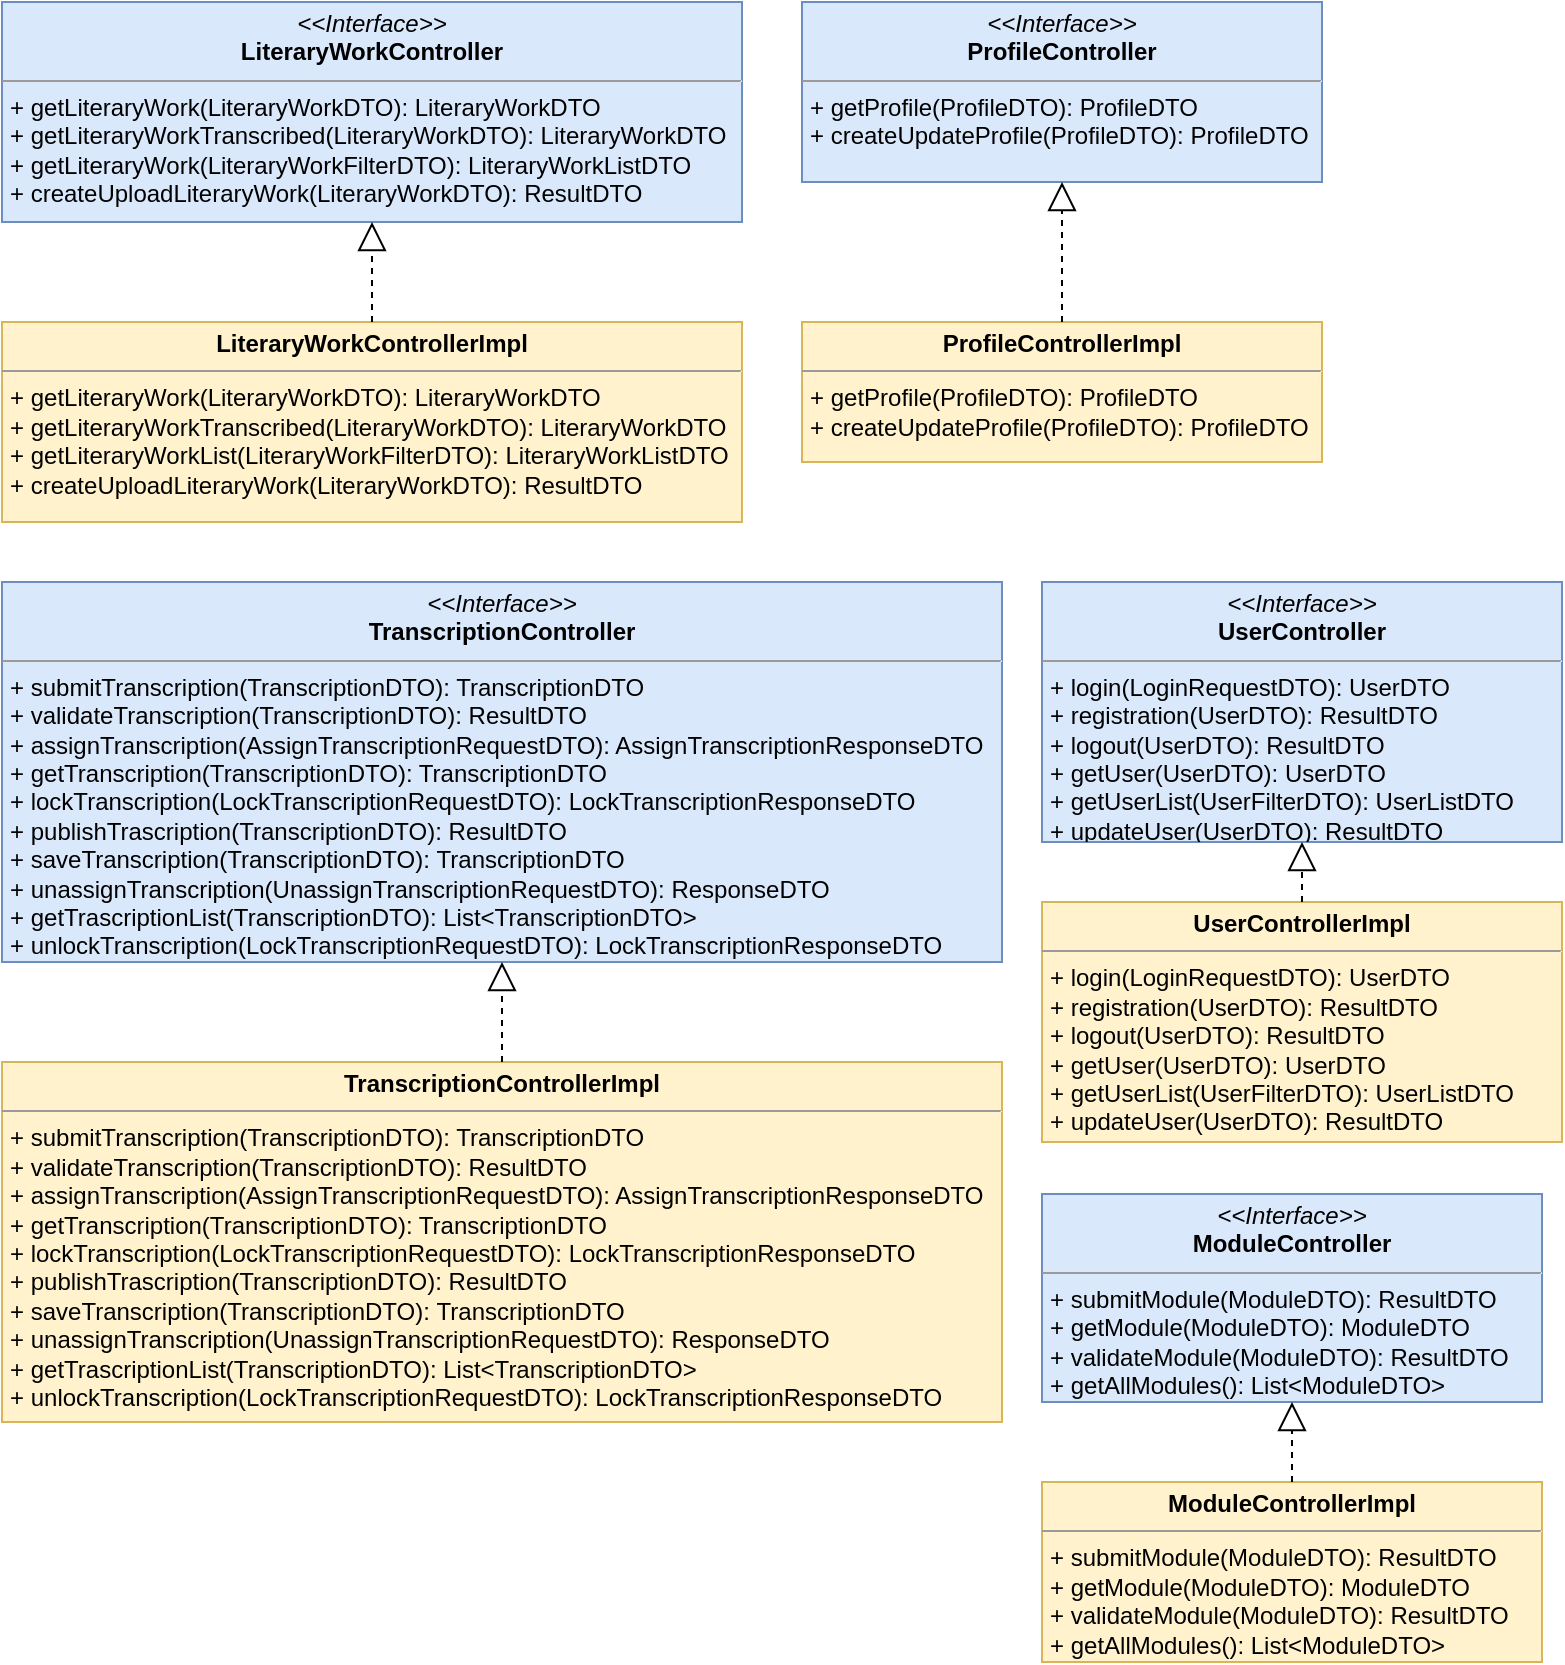 <mxfile version="12.1.9" type="device" pages="1"><diagram id="q4cFodYw-TBzlHbiW_eS" name="Page-1"><mxGraphModel dx="1038" dy="531" grid="1" gridSize="10" guides="1" tooltips="1" connect="1" arrows="1" fold="1" page="1" pageScale="1" pageWidth="827" pageHeight="1169" math="0" shadow="0"><root><mxCell id="0"/><mxCell id="1" parent="0"/><mxCell id="9nqBZvQwRrFpqeL6nFMv-11" value="&lt;p style=&quot;margin: 0px ; margin-top: 4px ; text-align: center&quot;&gt;&lt;i&gt;&amp;lt;&amp;lt;Interface&amp;gt;&amp;gt;&lt;/i&gt;&lt;br&gt;&lt;b&gt;LiteraryWorkController&lt;/b&gt;&lt;/p&gt;&lt;hr size=&quot;1&quot;&gt;&lt;p style=&quot;margin: 0px 0px 0px 4px&quot;&gt;+ getLiteraryWork(LiteraryWorkDTO): LiteraryWorkDTO&lt;br&gt;+ getLiteraryWorkTranscribed(LiteraryWorkDTO): LiteraryWorkDTO&lt;/p&gt;&lt;p style=&quot;margin: 0px 0px 0px 4px&quot;&gt;+ getLiteraryWork(LiteraryWorkFilterDTO): LiteraryWorkListDTO&lt;/p&gt;&lt;p style=&quot;margin: 0px 0px 0px 4px&quot;&gt;+ createUploadLiteraryWork(LiteraryWorkDTO):&amp;nbsp;ResultDTO&lt;/p&gt;&lt;p&gt;&lt;br&gt;&lt;/p&gt;&lt;p&gt;&lt;br&gt;&lt;/p&gt;" style="verticalAlign=top;align=left;overflow=fill;fontSize=12;fontFamily=Helvetica;html=1;fillColor=#dae8fc;strokeColor=#6c8ebf;" parent="1" vertex="1"><mxGeometry x="40" y="40" width="370" height="110" as="geometry"/></mxCell><mxCell id="9nqBZvQwRrFpqeL6nFMv-12" value="&lt;p style=&quot;margin: 0px ; margin-top: 4px ; text-align: center&quot;&gt;&lt;b&gt;LiteraryWorkControllerImpl&lt;/b&gt;&lt;/p&gt;&lt;hr size=&quot;1&quot;&gt;&lt;p style=&quot;margin: 0px 0px 0px 4px&quot;&gt;+ getLiteraryWork(LiteraryWorkDTO): LiteraryWorkDTO&lt;/p&gt;&lt;p style=&quot;margin: 0px 0px 0px 4px&quot;&gt;+ getLiteraryWorkTranscribed(LiteraryWorkDTO): LiteraryWorkDTO&lt;br&gt;&lt;/p&gt;&lt;p style=&quot;margin: 0px 0px 0px 4px&quot;&gt;+ getLiteraryWorkList(LiteraryWorkFilterDTO): LiteraryWorkListDTO&lt;/p&gt;&lt;p style=&quot;margin: 0px 0px 0px 4px&quot;&gt;+ createUploadLiteraryWork(LiteraryWorkDTO):&amp;nbsp;ResultDTO&lt;/p&gt;&lt;div&gt;&lt;span&gt;&lt;br&gt;&lt;/span&gt;&lt;/div&gt;&lt;div&gt;&lt;span&gt;&lt;br&gt;&lt;/span&gt;&lt;/div&gt;&lt;p&gt;&lt;span&gt;&lt;br&gt;&lt;/span&gt;&lt;/p&gt;&lt;p&gt;&lt;span&gt;&lt;br&gt;&lt;/span&gt;&lt;/p&gt;&lt;p&gt;&lt;span&gt;&lt;br&gt;&lt;/span&gt;&lt;/p&gt;&lt;p&gt;&lt;br&gt;&lt;/p&gt;&lt;p&gt;&lt;br&gt;&lt;/p&gt;&lt;p&gt;&lt;br&gt;&lt;/p&gt;" style="verticalAlign=top;align=left;overflow=fill;fontSize=12;fontFamily=Helvetica;html=1;fillColor=#fff2cc;strokeColor=#d6b656;" parent="1" vertex="1"><mxGeometry x="40" y="200" width="370" height="100" as="geometry"/></mxCell><mxCell id="9nqBZvQwRrFpqeL6nFMv-13" value="" style="endArrow=block;dashed=1;endFill=0;endSize=12;html=1;" parent="1" source="9nqBZvQwRrFpqeL6nFMv-12" target="9nqBZvQwRrFpqeL6nFMv-11" edge="1"><mxGeometry width="160" relative="1" as="geometry"><mxPoint x="160" y="170" as="sourcePoint"/><mxPoint x="320" y="170" as="targetPoint"/></mxGeometry></mxCell><mxCell id="9nqBZvQwRrFpqeL6nFMv-14" value="&lt;p style=&quot;margin: 0px ; margin-top: 4px ; text-align: center&quot;&gt;&lt;i&gt;&amp;lt;&amp;lt;Interface&amp;gt;&amp;gt;&lt;/i&gt;&lt;br&gt;&lt;b&gt;ProfileController&lt;/b&gt;&lt;/p&gt;&lt;hr size=&quot;1&quot;&gt;&lt;p style=&quot;margin: 0px ; margin-left: 4px&quot;&gt;+ getProfile(ProfileDTO): ProfileDTO&lt;br&gt;+ createUpdateProfile(ProfileDTO): ProfileDTO&lt;/p&gt;&lt;p&gt;&lt;br&gt;&lt;/p&gt;" style="verticalAlign=top;align=left;overflow=fill;fontSize=12;fontFamily=Helvetica;html=1;fillColor=#dae8fc;strokeColor=#6c8ebf;" parent="1" vertex="1"><mxGeometry x="440" y="40" width="260" height="90" as="geometry"/></mxCell><mxCell id="9nqBZvQwRrFpqeL6nFMv-15" value="&lt;p style=&quot;margin: 0px ; margin-top: 4px ; text-align: center&quot;&gt;&lt;b&gt;ProfileControllerImpl&lt;/b&gt;&lt;/p&gt;&lt;hr size=&quot;1&quot;&gt;&lt;p style=&quot;margin: 0px ; margin-left: 4px&quot;&gt;+ getProfile(ProfileDTO): ProfileDTO&lt;br&gt;+ createUpdateProfile(ProfileDTO): ProfileDTO&lt;/p&gt;&lt;div&gt;&lt;span&gt;&lt;br&gt;&lt;/span&gt;&lt;/div&gt;&lt;div&gt;&lt;span&gt;&lt;br&gt;&lt;/span&gt;&lt;/div&gt;&lt;p&gt;&lt;span&gt;&lt;br&gt;&lt;/span&gt;&lt;/p&gt;&lt;p&gt;&lt;span&gt;&lt;br&gt;&lt;/span&gt;&lt;/p&gt;&lt;p&gt;&lt;span&gt;&lt;br&gt;&lt;/span&gt;&lt;/p&gt;&lt;p&gt;&lt;br&gt;&lt;/p&gt;&lt;p&gt;&lt;br&gt;&lt;/p&gt;&lt;p&gt;&lt;br&gt;&lt;/p&gt;" style="verticalAlign=top;align=left;overflow=fill;fontSize=12;fontFamily=Helvetica;html=1;fillColor=#fff2cc;strokeColor=#d6b656;" parent="1" vertex="1"><mxGeometry x="440" y="200" width="260" height="70" as="geometry"/></mxCell><mxCell id="9nqBZvQwRrFpqeL6nFMv-16" value="" style="endArrow=block;dashed=1;endFill=0;endSize=12;html=1;" parent="1" source="9nqBZvQwRrFpqeL6nFMv-15" target="9nqBZvQwRrFpqeL6nFMv-14" edge="1"><mxGeometry width="160" relative="1" as="geometry"><mxPoint x="480" y="160" as="sourcePoint"/><mxPoint x="640" y="160" as="targetPoint"/></mxGeometry></mxCell><mxCell id="9nqBZvQwRrFpqeL6nFMv-17" value="&lt;p style=&quot;margin: 0px ; margin-top: 4px ; text-align: center&quot;&gt;&lt;i&gt;&amp;lt;&amp;lt;Interface&amp;gt;&amp;gt;&lt;/i&gt;&lt;br&gt;&lt;b&gt;TranscriptionController&lt;/b&gt;&lt;/p&gt;&lt;hr size=&quot;1&quot;&gt;&lt;p style=&quot;margin: 0px 0px 0px 4px&quot;&gt;+ submitTranscription(TranscriptionDTO): TranscriptionDTO&lt;br&gt;+ validateTranscription(TranscriptionDTO): ResultDTO&lt;/p&gt;&lt;p style=&quot;margin: 0px 0px 0px 4px&quot;&gt;+ assignTranscription(AssignTranscriptionRequestDTO): AssignTranscriptionResponseDTO&lt;/p&gt;&lt;p style=&quot;margin: 0px 0px 0px 4px&quot;&gt;+&amp;nbsp;getTranscription(TranscriptionDTO): TranscriptionDTO&lt;/p&gt;&lt;p style=&quot;margin: 0px 0px 0px 4px&quot;&gt;+&amp;nbsp;lockTranscription(LockTranscriptionRequestDTO):&amp;nbsp;LockTranscriptionResponseDTO&lt;/p&gt;&lt;p style=&quot;margin: 0px 0px 0px 4px&quot;&gt;+&amp;nbsp;publishTrascription(TranscriptionDTO): ResultDTO&lt;/p&gt;&lt;p style=&quot;margin: 0px 0px 0px 4px&quot;&gt;+ saveTranscription(TranscriptionDTO):&amp;nbsp;TranscriptionDTO&lt;/p&gt;&lt;p style=&quot;margin: 0px 0px 0px 4px&quot;&gt;+&amp;nbsp;unassignTranscription(UnassignTranscriptionRequestDTO): ResponseDTO&lt;/p&gt;&lt;p style=&quot;margin: 0px 0px 0px 4px&quot;&gt;+&amp;nbsp;getTrascriptionList(TranscriptionDTO):&amp;nbsp;List&amp;lt;TranscriptionDTO&amp;gt;&lt;/p&gt;&lt;p style=&quot;margin: 0px 0px 0px 4px&quot;&gt;+&amp;nbsp;unlockTranscription(LockTranscriptionRequestDTO):&amp;nbsp;LockTranscriptionResponseDTO&lt;/p&gt;&lt;p style=&quot;margin: 0px ; margin-left: 4px&quot;&gt;&lt;br&gt;&lt;/p&gt;&lt;p&gt;&lt;br&gt;&lt;/p&gt;&lt;p&gt;&lt;br&gt;&lt;/p&gt;&lt;p&gt;&lt;br&gt;&lt;/p&gt;&lt;p&gt;&lt;br&gt;&lt;/p&gt;" style="verticalAlign=top;align=left;overflow=fill;fontSize=12;fontFamily=Helvetica;html=1;fillColor=#dae8fc;strokeColor=#6c8ebf;" parent="1" vertex="1"><mxGeometry x="40" y="330" width="500" height="190" as="geometry"/></mxCell><mxCell id="9nqBZvQwRrFpqeL6nFMv-18" value="&lt;p style=&quot;margin: 0px ; margin-top: 4px ; text-align: center&quot;&gt;&lt;b&gt;TranscriptionControllerImpl&lt;/b&gt;&lt;/p&gt;&lt;hr size=&quot;1&quot;&gt;&lt;p style=&quot;margin: 0px 0px 0px 4px&quot;&gt;+ submitTranscription(TranscriptionDTO): TranscriptionDTO&lt;br&gt;+ validateTranscription(TranscriptionDTO): ResultDTO&lt;/p&gt;&lt;p style=&quot;margin: 0px 0px 0px 4px&quot;&gt;+ assignTranscription(AssignTranscriptionRequestDTO): AssignTranscriptionResponseDTO&lt;/p&gt;&lt;p style=&quot;margin: 0px 0px 0px 4px&quot;&gt;+&amp;nbsp;getTranscription(TranscriptionDTO): TranscriptionDTO&lt;/p&gt;&lt;p style=&quot;margin: 0px 0px 0px 4px&quot;&gt;+&amp;nbsp;lockTranscription(LockTranscriptionRequestDTO):&amp;nbsp;LockTranscriptionResponseDTO&lt;/p&gt;&lt;p style=&quot;margin: 0px 0px 0px 4px&quot;&gt;+&amp;nbsp;publishTrascription(TranscriptionDTO): ResultDTO&lt;/p&gt;&lt;p style=&quot;margin: 0px 0px 0px 4px&quot;&gt;+ saveTranscription(TranscriptionDTO):&amp;nbsp;TranscriptionDTO&lt;/p&gt;&lt;p style=&quot;margin: 0px 0px 0px 4px&quot;&gt;+&amp;nbsp;unassignTranscription(UnassignTranscriptionRequestDTO): ResponseDTO&lt;/p&gt;&lt;p style=&quot;margin: 0px 0px 0px 4px&quot;&gt;+&amp;nbsp;getTrascriptionList(TranscriptionDTO):&amp;nbsp;List&amp;lt;TranscriptionDTO&amp;gt;&lt;/p&gt;&lt;p style=&quot;margin: 0px 0px 0px 4px&quot;&gt;+&amp;nbsp;unlockTranscription(LockTranscriptionRequestDTO):&amp;nbsp;LockTranscriptionResponseDTO&lt;/p&gt;&lt;p&gt;&lt;span&gt;&lt;br&gt;&lt;/span&gt;&lt;/p&gt;&lt;div&gt;&lt;span&gt;&lt;br&gt;&lt;/span&gt;&lt;/div&gt;&lt;div&gt;&lt;span&gt;&lt;br&gt;&lt;/span&gt;&lt;/div&gt;&lt;p&gt;&lt;span&gt;&lt;br&gt;&lt;/span&gt;&lt;/p&gt;&lt;p&gt;&lt;span&gt;&lt;br&gt;&lt;/span&gt;&lt;/p&gt;&lt;p&gt;&lt;span&gt;&lt;br&gt;&lt;/span&gt;&lt;/p&gt;&lt;p&gt;&lt;br&gt;&lt;/p&gt;&lt;p&gt;&lt;br&gt;&lt;/p&gt;&lt;p&gt;&lt;br&gt;&lt;/p&gt;" style="verticalAlign=top;align=left;overflow=fill;fontSize=12;fontFamily=Helvetica;html=1;fillColor=#fff2cc;strokeColor=#d6b656;" parent="1" vertex="1"><mxGeometry x="40" y="570" width="500" height="180" as="geometry"/></mxCell><mxCell id="9nqBZvQwRrFpqeL6nFMv-19" value="" style="endArrow=block;dashed=1;endFill=0;endSize=12;html=1;" parent="1" source="9nqBZvQwRrFpqeL6nFMv-18" target="9nqBZvQwRrFpqeL6nFMv-17" edge="1"><mxGeometry width="160" relative="1" as="geometry"><mxPoint x="200" y="510" as="sourcePoint"/><mxPoint x="360" y="510" as="targetPoint"/></mxGeometry></mxCell><mxCell id="9nqBZvQwRrFpqeL6nFMv-20" value="&lt;p style=&quot;margin: 0px ; margin-top: 4px ; text-align: center&quot;&gt;&lt;i&gt;&amp;lt;&amp;lt;Interface&amp;gt;&amp;gt;&lt;/i&gt;&lt;br&gt;&lt;b&gt;ModuleController&lt;/b&gt;&lt;/p&gt;&lt;hr size=&quot;1&quot;&gt;&lt;p style=&quot;margin: 0px 0px 0px 4px&quot;&gt;+ submitModule(ModuleDTO):&amp;nbsp;ResultDTO&lt;br&gt;+ getModule(ModuleDTO): ModuleDTO&lt;/p&gt;&lt;p style=&quot;margin: 0px 0px 0px 4px&quot;&gt;+ validateModule(ModuleDTO): ResultDTO&lt;/p&gt;&lt;p style=&quot;margin: 0px 0px 0px 4px&quot;&gt;+ getAllModules():&amp;nbsp;List&amp;lt;ModuleDTO&amp;gt;&lt;/p&gt;&lt;p&gt;&lt;br&gt;&lt;/p&gt;" style="verticalAlign=top;align=left;overflow=fill;fontSize=12;fontFamily=Helvetica;html=1;fillColor=#dae8fc;strokeColor=#6c8ebf;" parent="1" vertex="1"><mxGeometry x="560" y="636" width="250" height="104" as="geometry"/></mxCell><mxCell id="9nqBZvQwRrFpqeL6nFMv-21" value="&lt;p style=&quot;margin: 0px ; margin-top: 4px ; text-align: center&quot;&gt;&lt;b&gt;ModuleControllerImpl&lt;/b&gt;&lt;/p&gt;&lt;hr size=&quot;1&quot;&gt;&lt;p style=&quot;margin: 0px 0px 0px 4px&quot;&gt;+ submitModule(ModuleDTO): ResultDTO&lt;/p&gt;&lt;p style=&quot;margin: 0px 0px 0px 4px&quot;&gt;+ getModule(ModuleDTO): ModuleDTO&lt;/p&gt;&lt;p style=&quot;margin: 0px 0px 0px 4px&quot;&gt;+ validateModule(ModuleDTO): ResultDTO&lt;/p&gt;&lt;p style=&quot;margin: 0px 0px 0px 4px&quot;&gt;+ getAllModules(): List&amp;lt;ModuleDTO&amp;gt;&lt;/p&gt;&lt;div&gt;&lt;span&gt;&lt;br&gt;&lt;/span&gt;&lt;/div&gt;&lt;p&gt;&lt;span&gt;&lt;br&gt;&lt;/span&gt;&lt;/p&gt;&lt;p&gt;&lt;span&gt;&lt;br&gt;&lt;/span&gt;&lt;/p&gt;&lt;p&gt;&lt;span&gt;&lt;br&gt;&lt;/span&gt;&lt;/p&gt;&lt;p&gt;&lt;br&gt;&lt;/p&gt;&lt;p&gt;&lt;br&gt;&lt;/p&gt;&lt;p&gt;&lt;br&gt;&lt;/p&gt;" style="verticalAlign=top;align=left;overflow=fill;fontSize=12;fontFamily=Helvetica;html=1;fillColor=#fff2cc;strokeColor=#d6b656;" parent="1" vertex="1"><mxGeometry x="560" y="780" width="250" height="90" as="geometry"/></mxCell><mxCell id="9nqBZvQwRrFpqeL6nFMv-22" value="" style="endArrow=block;dashed=1;endFill=0;endSize=12;html=1;" parent="1" source="9nqBZvQwRrFpqeL6nFMv-21" target="9nqBZvQwRrFpqeL6nFMv-20" edge="1"><mxGeometry width="160" relative="1" as="geometry"><mxPoint x="80" y="820" as="sourcePoint"/><mxPoint x="240" y="820" as="targetPoint"/></mxGeometry></mxCell><mxCell id="9nqBZvQwRrFpqeL6nFMv-23" value="&lt;p style=&quot;margin: 0px ; margin-top: 4px ; text-align: center&quot;&gt;&lt;i&gt;&amp;lt;&amp;lt;Interface&amp;gt;&amp;gt;&lt;/i&gt;&lt;br&gt;&lt;b&gt;UserController&lt;/b&gt;&lt;/p&gt;&lt;hr size=&quot;1&quot;&gt;&lt;p style=&quot;margin: 0px 0px 0px 4px&quot;&gt;+ login(LoginRequestDTO): UserDTO&lt;br&gt;+ registration(UserDTO): ResultDTO&lt;/p&gt;&lt;p style=&quot;margin: 0px 0px 0px 4px&quot;&gt;+ logout(UserDTO): ResultDTO&lt;/p&gt;&lt;p style=&quot;margin: 0px 0px 0px 4px&quot;&gt;+&amp;nbsp;getUser(UserDTO):&amp;nbsp;UserDTO&lt;/p&gt;&lt;p style=&quot;margin: 0px 0px 0px 4px&quot;&gt;+ getUserList(UserFilterDTO):&amp;nbsp;UserListDTO&lt;/p&gt;&lt;p style=&quot;margin: 0px 0px 0px 4px&quot;&gt;+ updateUser(UserDTO):&amp;nbsp;ResultDTO&lt;/p&gt;&lt;p&gt;&lt;br&gt;&lt;/p&gt;" style="verticalAlign=top;align=left;overflow=fill;fontSize=12;fontFamily=Helvetica;html=1;fillColor=#dae8fc;strokeColor=#6c8ebf;" parent="1" vertex="1"><mxGeometry x="560" y="330" width="260" height="130" as="geometry"/></mxCell><mxCell id="9nqBZvQwRrFpqeL6nFMv-24" value="&lt;p style=&quot;margin: 0px ; margin-top: 4px ; text-align: center&quot;&gt;&lt;b&gt;UserControllerImpl&lt;/b&gt;&lt;/p&gt;&lt;hr size=&quot;1&quot;&gt;&lt;p style=&quot;margin: 0px 0px 0px 4px&quot;&gt;+ login(LoginRequestDTO): UserDTO&lt;br&gt;+ registration(UserDTO): ResultDTO&lt;/p&gt;&lt;p style=&quot;margin: 0px 0px 0px 4px&quot;&gt;+ logout(UserDTO): ResultDTO&lt;/p&gt;&lt;p style=&quot;margin: 0px 0px 0px 4px&quot;&gt;+&amp;nbsp;getUser(UserDTO):&amp;nbsp;UserDTO&lt;/p&gt;&lt;p style=&quot;margin: 0px 0px 0px 4px&quot;&gt;+ getUserList(UserFilterDTO):&amp;nbsp;UserListDTO&lt;/p&gt;&lt;p style=&quot;margin: 0px 0px 0px 4px&quot;&gt;+ updateUser(UserDTO):&amp;nbsp;ResultDTO&lt;/p&gt;&lt;div&gt;&lt;span&gt;&lt;br&gt;&lt;/span&gt;&lt;/div&gt;&lt;p&gt;&lt;span&gt;&lt;br&gt;&lt;/span&gt;&lt;/p&gt;&lt;p&gt;&lt;span&gt;&lt;br&gt;&lt;/span&gt;&lt;/p&gt;&lt;p&gt;&lt;span&gt;&lt;br&gt;&lt;/span&gt;&lt;/p&gt;&lt;p&gt;&lt;br&gt;&lt;/p&gt;&lt;p&gt;&lt;br&gt;&lt;/p&gt;&lt;p&gt;&lt;br&gt;&lt;/p&gt;" style="verticalAlign=top;align=left;overflow=fill;fontSize=12;fontFamily=Helvetica;html=1;fillColor=#fff2cc;strokeColor=#d6b656;" parent="1" vertex="1"><mxGeometry x="560" y="490" width="260" height="120" as="geometry"/></mxCell><mxCell id="9nqBZvQwRrFpqeL6nFMv-25" value="" style="endArrow=block;dashed=1;endFill=0;endSize=12;html=1;" parent="1" source="9nqBZvQwRrFpqeL6nFMv-24" target="9nqBZvQwRrFpqeL6nFMv-23" edge="1"><mxGeometry width="160" relative="1" as="geometry"><mxPoint x="610" y="449.8" as="sourcePoint"/><mxPoint x="770" y="449.8" as="targetPoint"/></mxGeometry></mxCell></root></mxGraphModel></diagram></mxfile>